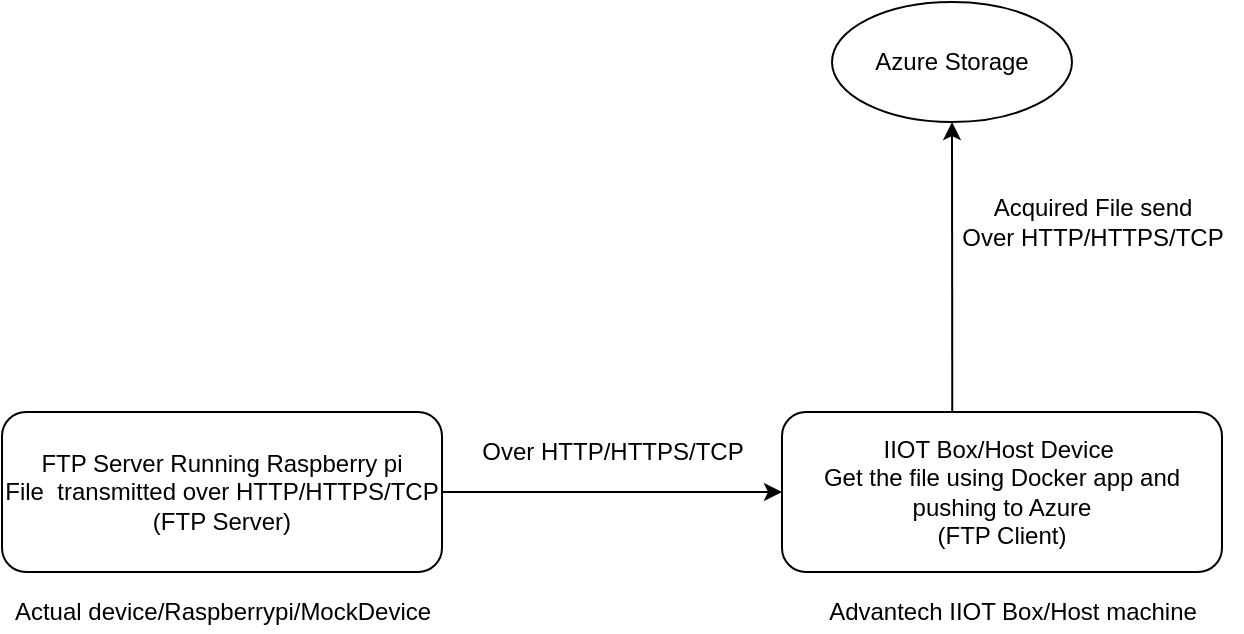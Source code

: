 <mxfile version="16.6.6" type="github">
  <diagram id="W0FRnxIimgFNZxXmGWNs" name="Page-1">
    <mxGraphModel dx="1022" dy="446" grid="1" gridSize="10" guides="1" tooltips="1" connect="1" arrows="1" fold="1" page="1" pageScale="1" pageWidth="850" pageHeight="1100" math="0" shadow="0">
      <root>
        <mxCell id="0" />
        <mxCell id="1" parent="0" />
        <mxCell id="UhlE05MlyXjMV6Q5dpwH-2" value="Actual device/Raspberrypi/MockDevice" style="text;html=1;align=center;verticalAlign=middle;resizable=0;points=[];autosize=1;strokeColor=none;fillColor=none;" vertex="1" parent="1">
          <mxGeometry x="20" y="315" width="220" height="20" as="geometry" />
        </mxCell>
        <mxCell id="UhlE05MlyXjMV6Q5dpwH-3" value="&lt;span&gt;FTP Server Running Raspberry pi&lt;/span&gt;&lt;br&gt;&lt;span&gt;File&amp;nbsp; transmitted over HTTP/HTTPS/TCP&lt;/span&gt;&lt;br&gt;&lt;span&gt;(FTP Server)&lt;/span&gt;" style="rounded=1;whiteSpace=wrap;html=1;" vertex="1" parent="1">
          <mxGeometry x="20" y="225" width="220" height="80" as="geometry" />
        </mxCell>
        <mxCell id="UhlE05MlyXjMV6Q5dpwH-4" value="IIOT Box/Host Device&amp;nbsp;&lt;br&gt;Get the file using Docker app and pushing to Azure&lt;br&gt;(FTP Client)" style="rounded=1;whiteSpace=wrap;html=1;" vertex="1" parent="1">
          <mxGeometry x="410" y="225" width="220" height="80" as="geometry" />
        </mxCell>
        <mxCell id="UhlE05MlyXjMV6Q5dpwH-5" value="Advantech IIOT Box/Host machine" style="text;html=1;align=center;verticalAlign=middle;resizable=0;points=[];autosize=1;strokeColor=none;fillColor=none;" vertex="1" parent="1">
          <mxGeometry x="425" y="315" width="200" height="20" as="geometry" />
        </mxCell>
        <mxCell id="UhlE05MlyXjMV6Q5dpwH-6" value="" style="endArrow=classic;html=1;rounded=0;exitX=1;exitY=0.5;exitDx=0;exitDy=0;entryX=0;entryY=0.5;entryDx=0;entryDy=0;" edge="1" parent="1" source="UhlE05MlyXjMV6Q5dpwH-3" target="UhlE05MlyXjMV6Q5dpwH-4">
          <mxGeometry width="50" height="50" relative="1" as="geometry">
            <mxPoint x="400" y="305" as="sourcePoint" />
            <mxPoint x="370" y="265" as="targetPoint" />
          </mxGeometry>
        </mxCell>
        <mxCell id="UhlE05MlyXjMV6Q5dpwH-7" value="Over HTTP/HTTPS/TCP" style="text;html=1;align=center;verticalAlign=middle;resizable=0;points=[];autosize=1;strokeColor=none;fillColor=none;" vertex="1" parent="1">
          <mxGeometry x="250" y="235" width="150" height="20" as="geometry" />
        </mxCell>
        <mxCell id="UhlE05MlyXjMV6Q5dpwH-8" value="Azure Storage" style="ellipse;whiteSpace=wrap;html=1;rounded=1;" vertex="1" parent="1">
          <mxGeometry x="435" y="20" width="120" height="60" as="geometry" />
        </mxCell>
        <mxCell id="UhlE05MlyXjMV6Q5dpwH-9" value="Acquired File send&lt;br&gt;Over HTTP/HTTPS/TCP" style="text;html=1;align=center;verticalAlign=middle;resizable=0;points=[];autosize=1;strokeColor=none;fillColor=none;" vertex="1" parent="1">
          <mxGeometry x="490" y="115" width="150" height="30" as="geometry" />
        </mxCell>
        <mxCell id="UhlE05MlyXjMV6Q5dpwH-10" value="" style="endArrow=classic;html=1;rounded=0;entryX=0.5;entryY=1;entryDx=0;entryDy=0;exitX=0.387;exitY=-0.002;exitDx=0;exitDy=0;exitPerimeter=0;" edge="1" parent="1" source="UhlE05MlyXjMV6Q5dpwH-4" target="UhlE05MlyXjMV6Q5dpwH-8">
          <mxGeometry width="50" height="50" relative="1" as="geometry">
            <mxPoint x="490" y="230" as="sourcePoint" />
            <mxPoint x="450" y="120" as="targetPoint" />
          </mxGeometry>
        </mxCell>
      </root>
    </mxGraphModel>
  </diagram>
</mxfile>
